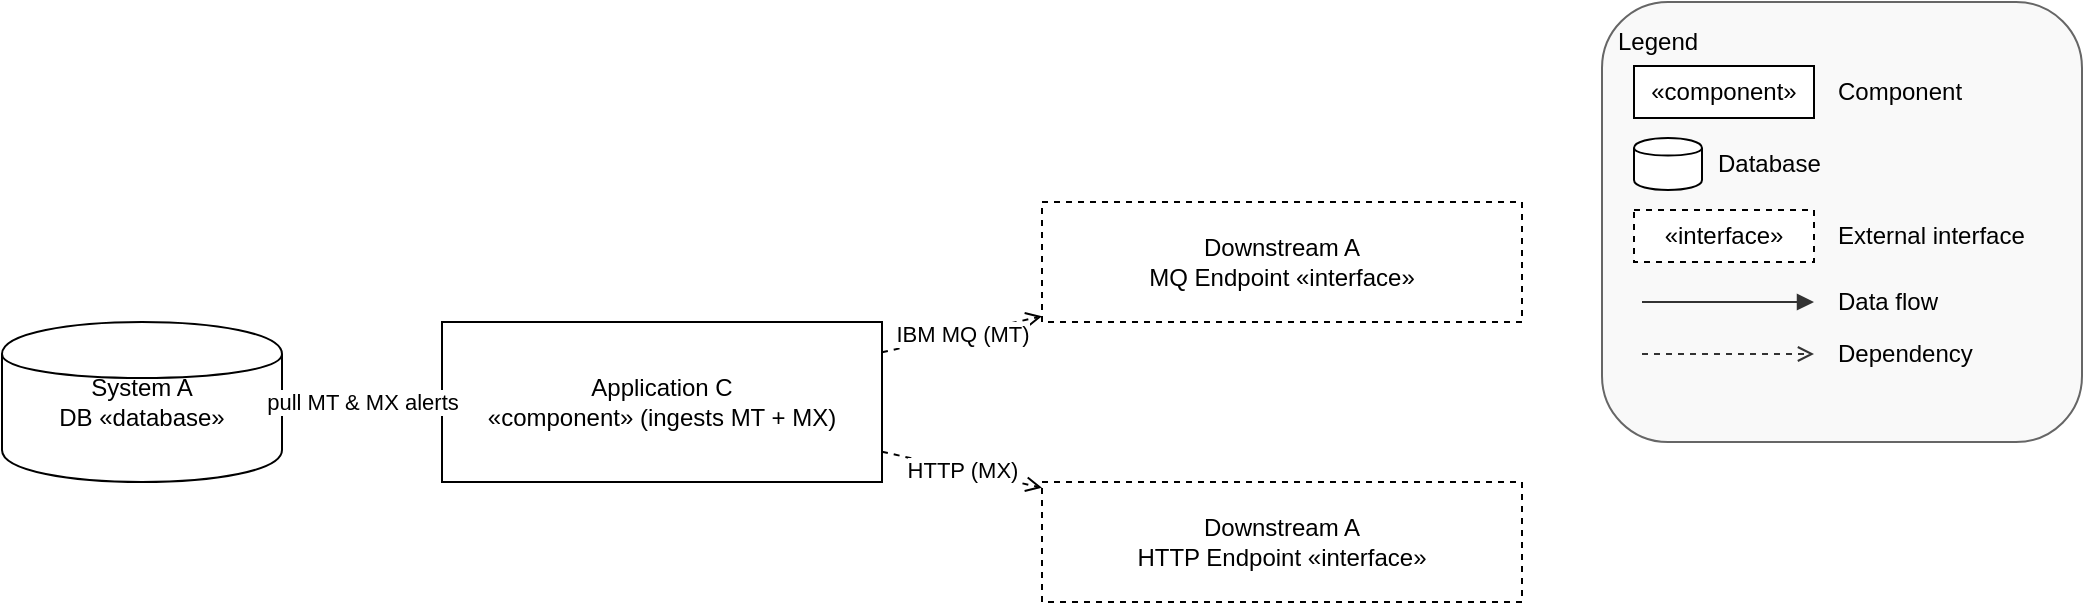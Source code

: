 <mxfile version="24.7.0">
  <diagram id="tobe-uml" name="To-Be (UML)">
    <mxGraphModel dx="1200" dy="800" grid="1" gridSize="10" guides="1" tooltips="1" connect="1" arrows="1" fold="1" page="1" pageScale="1" pageWidth="1100" pageHeight="850" math="0" shadow="0">
      <root>
        <mxCell id="0"/>
        <mxCell id="1" parent="0"/>

        <!-- Nodes -->
        <mxCell id="db" value="System A&#10;DB «database»" style="shape=cylinder;whiteSpace=wrap;html=1;rounded=0;align=center;verticalAlign=middle;" vertex="1" parent="1">
          <mxGeometry x="40" y="200" width="140" height="80" as="geometry"/>
        </mxCell>

        <mxCell id="appC" value="Application C&#10;«component» (ingests MT + MX)" style="shape=rectangle;whiteSpace=wrap;html=1;rounded=0;align=center;verticalAlign=middle;" vertex="1" parent="1">
          <mxGeometry x="260" y="200" width="220" height="80" as="geometry"/>
        </mxCell>

        <mxCell id="mq" value="Downstream A&#10;MQ Endpoint «interface»" style="shape=rectangle;whiteSpace=wrap;html=1;rounded=0;align=center;verticalAlign=middle;dashed=1;" vertex="1" parent="1">
          <mxGeometry x="560" y="140" width="240" height="60" as="geometry"/>
        </mxCell>

        <mxCell id="http" value="Downstream A&#10;HTTP Endpoint «interface»" style="shape=rectangle;whiteSpace=wrap;html=1;rounded=0;align=center;verticalAlign=middle;dashed=1;" vertex="1" parent="1">
          <mxGeometry x="560" y="280" width="240" height="60" as="geometry"/>
        </mxCell>

        <!-- Flows / Dependencies -->
        <mxCell id="e_db_to_app" value="pull MT &amp; MX alerts" style="endArrow=block;html=1;rounded=0;dashed=0;" edge="1" parent="1" source="db" target="appC">
          <mxGeometry relative="1" as="geometry"/>
        </mxCell>

        <mxCell id="e_app_to_mq" value="IBM MQ (MT)" style="endArrow=open;dashed=1;html=1;rounded=0;" edge="1" parent="1" source="appC" target="mq">
          <mxGeometry relative="1" as="geometry"/>
        </mxCell>

        <mxCell id="e_app_to_http" value="HTTP (MX)" style="endArrow=open;dashed=1;html=1;rounded=0;" edge="1" parent="1" source="appC" target="http">
          <mxGeometry relative="1" as="geometry"/>
        </mxCell>

        <!-- Legend Container -->
        <mxCell id="legend" value="Legend" style="shape=rectangle;whiteSpace=wrap;html=1;rounded=1;fillColor=#f9f9f9;strokeColor=#666666;align=left;verticalAlign=top;spacing=8;" vertex="1" parent="1">
          <mxGeometry x="840" y="40" width="240" height="220" as="geometry"/>
        </mxCell>

        <!-- Legend: Component -->
        <mxCell id="legend_comp_shape" value="«component»" style="shape=rectangle;whiteSpace=wrap;html=1;rounded=0;align=center;verticalAlign=middle;" vertex="1" parent="1">
          <mxGeometry x="856" y="72" width="90" height="26" as="geometry"/>
        </mxCell>
        <mxCell id="legend_comp_text" value="Component" style="text;html=1;align=left;verticalAlign=middle;strokeColor=none;fillColor=none;" vertex="1" parent="1">
          <mxGeometry x="956" y="72" width="110" height="26" as="geometry"/>
        </mxCell>

        <!-- Legend: Database -->
        <mxCell id="legend_db_shape" value="" style="shape=cylinder;whiteSpace=wrap;html=1;rounded=0;" vertex="1" parent="1">
          <mxGeometry x="856" y="108" width="34" height="26" as="geometry"/>
        </mxCell>
        <mxCell id="legend_db_text" value="Database" style="text;html=1;align=left;verticalAlign=middle;strokeColor=none;fillColor=none;" vertex="1" parent="1">
          <mxGeometry x="896" y="108" width="170" height="26" as="geometry"/>
        </mxCell>

        <!-- Legend: External / Interface -->
        <mxCell id="legend_ext_shape" value="«interface»" style="shape=rectangle;whiteSpace=wrap;html=1;rounded=0;dashed=1;align=center;verticalAlign=middle;" vertex="1" parent="1">
          <mxGeometry x="856" y="144" width="90" height="26" as="geometry"/>
        </mxCell>
        <mxCell id="legend_ext_text" value="External interface" style="text;html=1;align=left;verticalAlign=middle;strokeColor=none;fillColor=none;" vertex="1" parent="1">
          <mxGeometry x="956" y="144" width="110" height="26" as="geometry"/>
        </mxCell>

        <!-- Legend: Data Flow (solid) -->
        <mxCell id="legend_flow" value="Data flow" style="text;html=1;align=left;verticalAlign=middle;strokeColor=none;fillColor=none;" vertex="1" parent="1">
          <mxGeometry x="956" y="180" width="110" height="20" as="geometry"/>
        </mxCell>
        <mxCell id="legend_flow_edge" value="" style="endArrow=block;html=1;rounded=0;dashed=0;strokeColor=#333333;" edge="1" parent="1">
          <mxGeometry relative="1" as="geometry">
            <mxPoint x="860" y="190" as="sourcePoint"/>
            <mxPoint x="946" y="190" as="targetPoint"/>
          </mxGeometry>
        </mxCell>

        <!-- Legend: Dependency (dashed) -->
        <mxCell id="legend_dep" value="Dependency" style="text;html=1;align=left;verticalAlign=middle;strokeColor=none;fillColor=none;" vertex="1" parent="1">
          <mxGeometry x="956" y="206" width="110" height="20" as="geometry"/>
        </mxCell>
        <mxCell id="legend_dep_edge" value="" style="endArrow=open;html=1;rounded=0;dashed=1;strokeColor=#333333;" edge="1" parent="1">
          <mxGeometry relative="1" as="geometry">
            <mxPoint x="860" y="216" as="sourcePoint"/>
            <mxPoint x="946" y="216" as="targetPoint"/>
          </mxGeometry>
        </mxCell>

      </root>
    </mxGraphModel>
  </diagram>
</mxfile>

